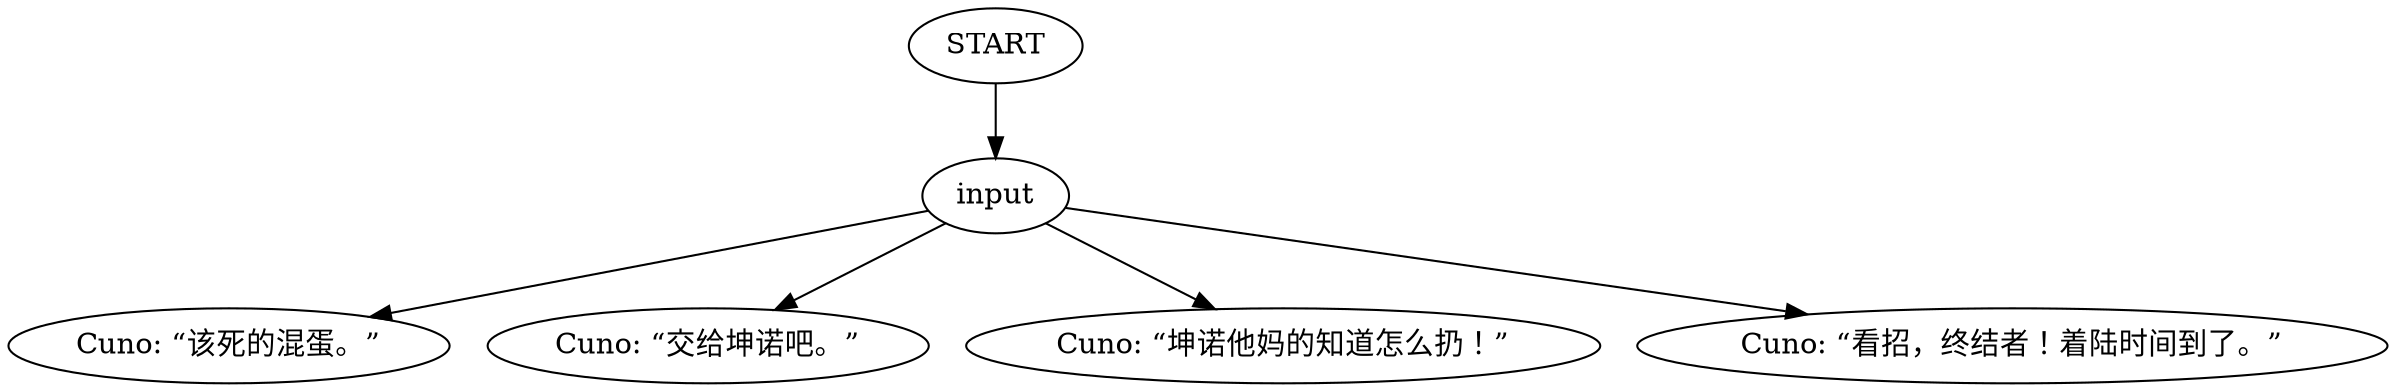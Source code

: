 # YARD / CUNO barks
# Cuno throws stones and sometimes responds to Cunoesse
# ==================================================
digraph G {
	  0 [label="START"];
	  1 [label="input"];
	  3 [label="Cuno: “该死的混蛋。”"];
	  4 [label="Cuno: “交给坤诺吧。”"];
	  5 [label="Cuno: “坤诺他妈的知道怎么扔！”"];
	  6 [label="Cuno: “看招，终结者！着陆时间到了。”"];
	  0 -> 1
	  1 -> 3
	  1 -> 4
	  1 -> 5
	  1 -> 6
}


